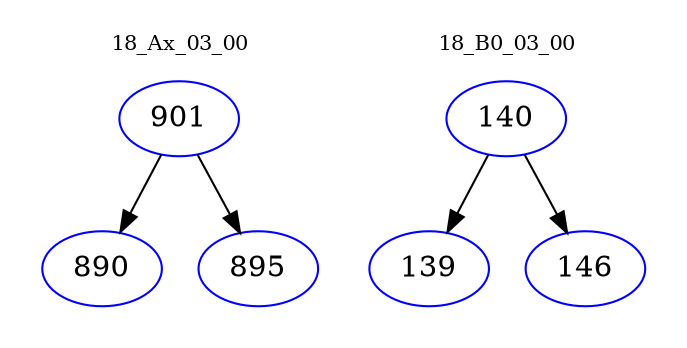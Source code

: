 digraph{
subgraph cluster_0 {
color = white
label = "18_Ax_03_00";
fontsize=10;
T0_901 [label="901", color="blue"]
T0_901 -> T0_890 [color="black"]
T0_890 [label="890", color="blue"]
T0_901 -> T0_895 [color="black"]
T0_895 [label="895", color="blue"]
}
subgraph cluster_1 {
color = white
label = "18_B0_03_00";
fontsize=10;
T1_140 [label="140", color="blue"]
T1_140 -> T1_139 [color="black"]
T1_139 [label="139", color="blue"]
T1_140 -> T1_146 [color="black"]
T1_146 [label="146", color="blue"]
}
}
